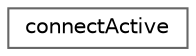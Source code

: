 digraph "类继承关系图"
{
 // LATEX_PDF_SIZE
  bgcolor="transparent";
  edge [fontname=Helvetica,fontsize=10,labelfontname=Helvetica,labelfontsize=10];
  node [fontname=Helvetica,fontsize=10,shape=box,height=0.2,width=0.4];
  rankdir="LR";
  Node0 [id="Node000000",label="connectActive",height=0.2,width=0.4,color="grey40", fillcolor="white", style="filled",URL="$structconnect_active.html",tooltip="作者: daodaoliang 时间: 2016年8月5日 版本: 1.0.7.0 邮箱: daodaoliang@yeah.net"];
}
